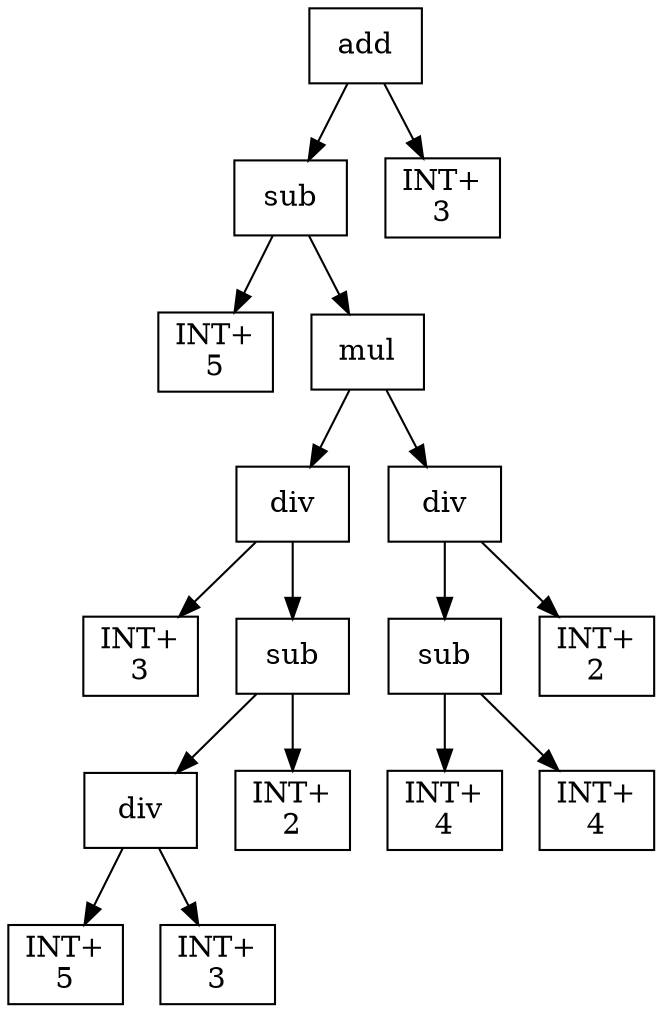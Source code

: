 digraph expr {
  node [shape=box];
  n1 [label="add"];
  n2 [label="sub"];
  n3 [label="INT+\n5"];
  n4 [label="mul"];
  n5 [label="div"];
  n6 [label="INT+\n3"];
  n7 [label="sub"];
  n8 [label="div"];
  n9 [label="INT+\n5"];
  n10 [label="INT+\n3"];
  n8 -> n9;
  n8 -> n10;
  n11 [label="INT+\n2"];
  n7 -> n8;
  n7 -> n11;
  n5 -> n6;
  n5 -> n7;
  n12 [label="div"];
  n13 [label="sub"];
  n14 [label="INT+\n4"];
  n15 [label="INT+\n4"];
  n13 -> n14;
  n13 -> n15;
  n16 [label="INT+\n2"];
  n12 -> n13;
  n12 -> n16;
  n4 -> n5;
  n4 -> n12;
  n2 -> n3;
  n2 -> n4;
  n17 [label="INT+\n3"];
  n1 -> n2;
  n1 -> n17;
}